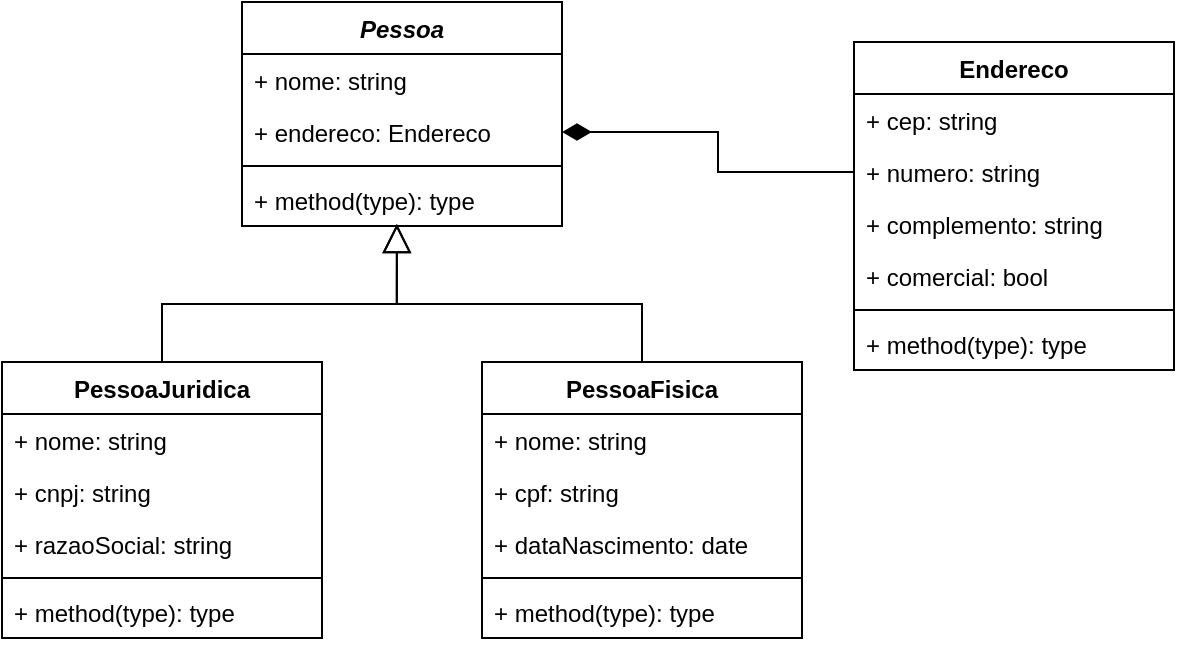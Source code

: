 <mxfile version="16.4.7" type="device"><diagram id="lzNZe7Zg54YiTRg5kbC6" name="Page-1"><mxGraphModel dx="1185" dy="588" grid="1" gridSize="10" guides="1" tooltips="1" connect="1" arrows="1" fold="1" page="1" pageScale="1" pageWidth="827" pageHeight="1169" math="0" shadow="0"><root><mxCell id="0"/><mxCell id="1" parent="0"/><mxCell id="LqHlUMdDjvZuyTLyhpX9-43" style="edgeStyle=orthogonalEdgeStyle;rounded=0;orthogonalLoop=1;jettySize=auto;html=1;entryX=0.484;entryY=0.963;entryDx=0;entryDy=0;entryPerimeter=0;endArrow=block;endFill=0;endSize=12;" edge="1" parent="1" source="LqHlUMdDjvZuyTLyhpX9-1" target="LqHlUMdDjvZuyTLyhpX9-40"><mxGeometry relative="1" as="geometry"/></mxCell><mxCell id="LqHlUMdDjvZuyTLyhpX9-1" value="PessoaJuridica" style="swimlane;fontStyle=1;align=center;verticalAlign=top;childLayout=stackLayout;horizontal=1;startSize=26;horizontalStack=0;resizeParent=1;resizeParentMax=0;resizeLast=0;collapsible=1;marginBottom=0;" vertex="1" parent="1"><mxGeometry x="214" y="180" width="160" height="138" as="geometry"><mxRectangle x="214" y="180" width="120" height="26" as="alternateBounds"/></mxGeometry></mxCell><mxCell id="LqHlUMdDjvZuyTLyhpX9-2" value="+ nome: string" style="text;strokeColor=none;fillColor=none;align=left;verticalAlign=top;spacingLeft=4;spacingRight=4;overflow=hidden;rotatable=0;points=[[0,0.5],[1,0.5]];portConstraint=eastwest;" vertex="1" parent="LqHlUMdDjvZuyTLyhpX9-1"><mxGeometry y="26" width="160" height="26" as="geometry"/></mxCell><mxCell id="LqHlUMdDjvZuyTLyhpX9-18" value="+ cnpj: string" style="text;strokeColor=none;fillColor=none;align=left;verticalAlign=top;spacingLeft=4;spacingRight=4;overflow=hidden;rotatable=0;points=[[0,0.5],[1,0.5]];portConstraint=eastwest;" vertex="1" parent="LqHlUMdDjvZuyTLyhpX9-1"><mxGeometry y="52" width="160" height="26" as="geometry"/></mxCell><mxCell id="LqHlUMdDjvZuyTLyhpX9-13" value="+ razaoSocial: string" style="text;strokeColor=none;fillColor=none;align=left;verticalAlign=top;spacingLeft=4;spacingRight=4;overflow=hidden;rotatable=0;points=[[0,0.5],[1,0.5]];portConstraint=eastwest;" vertex="1" parent="LqHlUMdDjvZuyTLyhpX9-1"><mxGeometry y="78" width="160" height="26" as="geometry"/></mxCell><mxCell id="LqHlUMdDjvZuyTLyhpX9-3" value="" style="line;strokeWidth=1;fillColor=none;align=left;verticalAlign=middle;spacingTop=-1;spacingLeft=3;spacingRight=3;rotatable=0;labelPosition=right;points=[];portConstraint=eastwest;" vertex="1" parent="LqHlUMdDjvZuyTLyhpX9-1"><mxGeometry y="104" width="160" height="8" as="geometry"/></mxCell><mxCell id="LqHlUMdDjvZuyTLyhpX9-4" value="+ method(type): type" style="text;strokeColor=none;fillColor=none;align=left;verticalAlign=top;spacingLeft=4;spacingRight=4;overflow=hidden;rotatable=0;points=[[0,0.5],[1,0.5]];portConstraint=eastwest;" vertex="1" parent="LqHlUMdDjvZuyTLyhpX9-1"><mxGeometry y="112" width="160" height="26" as="geometry"/></mxCell><mxCell id="LqHlUMdDjvZuyTLyhpX9-45" style="edgeStyle=orthogonalEdgeStyle;rounded=0;orthogonalLoop=1;jettySize=auto;html=1;entryX=0.484;entryY=0.962;entryDx=0;entryDy=0;entryPerimeter=0;endArrow=block;endFill=0;endSize=12;" edge="1" parent="1" source="LqHlUMdDjvZuyTLyhpX9-25" target="LqHlUMdDjvZuyTLyhpX9-40"><mxGeometry relative="1" as="geometry"/></mxCell><mxCell id="LqHlUMdDjvZuyTLyhpX9-25" value="PessoaFisica" style="swimlane;fontStyle=1;align=center;verticalAlign=top;childLayout=stackLayout;horizontal=1;startSize=26;horizontalStack=0;resizeParent=1;resizeParentMax=0;resizeLast=0;collapsible=1;marginBottom=0;" vertex="1" parent="1"><mxGeometry x="454" y="180" width="160" height="138" as="geometry"><mxRectangle x="454" y="180" width="110" height="26" as="alternateBounds"/></mxGeometry></mxCell><mxCell id="LqHlUMdDjvZuyTLyhpX9-26" value="+ nome: string" style="text;strokeColor=none;fillColor=none;align=left;verticalAlign=top;spacingLeft=4;spacingRight=4;overflow=hidden;rotatable=0;points=[[0,0.5],[1,0.5]];portConstraint=eastwest;" vertex="1" parent="LqHlUMdDjvZuyTLyhpX9-25"><mxGeometry y="26" width="160" height="26" as="geometry"/></mxCell><mxCell id="LqHlUMdDjvZuyTLyhpX9-27" value="+ cpf: string" style="text;strokeColor=none;fillColor=none;align=left;verticalAlign=top;spacingLeft=4;spacingRight=4;overflow=hidden;rotatable=0;points=[[0,0.5],[1,0.5]];portConstraint=eastwest;" vertex="1" parent="LqHlUMdDjvZuyTLyhpX9-25"><mxGeometry y="52" width="160" height="26" as="geometry"/></mxCell><mxCell id="LqHlUMdDjvZuyTLyhpX9-28" value="+ dataNascimento: date" style="text;strokeColor=none;fillColor=none;align=left;verticalAlign=top;spacingLeft=4;spacingRight=4;overflow=hidden;rotatable=0;points=[[0,0.5],[1,0.5]];portConstraint=eastwest;" vertex="1" parent="LqHlUMdDjvZuyTLyhpX9-25"><mxGeometry y="78" width="160" height="26" as="geometry"/></mxCell><mxCell id="LqHlUMdDjvZuyTLyhpX9-29" value="" style="line;strokeWidth=1;fillColor=none;align=left;verticalAlign=middle;spacingTop=-1;spacingLeft=3;spacingRight=3;rotatable=0;labelPosition=right;points=[];portConstraint=eastwest;" vertex="1" parent="LqHlUMdDjvZuyTLyhpX9-25"><mxGeometry y="104" width="160" height="8" as="geometry"/></mxCell><mxCell id="LqHlUMdDjvZuyTLyhpX9-30" value="+ method(type): type" style="text;strokeColor=none;fillColor=none;align=left;verticalAlign=top;spacingLeft=4;spacingRight=4;overflow=hidden;rotatable=0;points=[[0,0.5],[1,0.5]];portConstraint=eastwest;" vertex="1" parent="LqHlUMdDjvZuyTLyhpX9-25"><mxGeometry y="112" width="160" height="26" as="geometry"/></mxCell><mxCell id="LqHlUMdDjvZuyTLyhpX9-37" value="Pessoa" style="swimlane;fontStyle=3;align=center;verticalAlign=top;childLayout=stackLayout;horizontal=1;startSize=26;horizontalStack=0;resizeParent=1;resizeParentMax=0;resizeLast=0;collapsible=1;marginBottom=0;" vertex="1" parent="1"><mxGeometry x="334" width="160" height="112" as="geometry"/></mxCell><mxCell id="LqHlUMdDjvZuyTLyhpX9-38" value="+ nome: string" style="text;strokeColor=none;fillColor=none;align=left;verticalAlign=top;spacingLeft=4;spacingRight=4;overflow=hidden;rotatable=0;points=[[0,0.5],[1,0.5]];portConstraint=eastwest;" vertex="1" parent="LqHlUMdDjvZuyTLyhpX9-37"><mxGeometry y="26" width="160" height="26" as="geometry"/></mxCell><mxCell id="LqHlUMdDjvZuyTLyhpX9-52" value="+ endereco: Endereco" style="text;strokeColor=none;fillColor=none;align=left;verticalAlign=top;spacingLeft=4;spacingRight=4;overflow=hidden;rotatable=0;points=[[0,0.5],[1,0.5]];portConstraint=eastwest;" vertex="1" parent="LqHlUMdDjvZuyTLyhpX9-37"><mxGeometry y="52" width="160" height="26" as="geometry"/></mxCell><mxCell id="LqHlUMdDjvZuyTLyhpX9-39" value="" style="line;strokeWidth=1;fillColor=none;align=left;verticalAlign=middle;spacingTop=-1;spacingLeft=3;spacingRight=3;rotatable=0;labelPosition=right;points=[];portConstraint=eastwest;" vertex="1" parent="LqHlUMdDjvZuyTLyhpX9-37"><mxGeometry y="78" width="160" height="8" as="geometry"/></mxCell><mxCell id="LqHlUMdDjvZuyTLyhpX9-40" value="+ method(type): type" style="text;strokeColor=none;fillColor=none;align=left;verticalAlign=top;spacingLeft=4;spacingRight=4;overflow=hidden;rotatable=0;points=[[0,0.5],[1,0.5]];portConstraint=eastwest;" vertex="1" parent="LqHlUMdDjvZuyTLyhpX9-37"><mxGeometry y="86" width="160" height="26" as="geometry"/></mxCell><mxCell id="LqHlUMdDjvZuyTLyhpX9-46" value="Endereco" style="swimlane;fontStyle=1;align=center;verticalAlign=top;childLayout=stackLayout;horizontal=1;startSize=26;horizontalStack=0;resizeParent=1;resizeParentMax=0;resizeLast=0;collapsible=1;marginBottom=0;" vertex="1" parent="1"><mxGeometry x="640" y="20" width="160" height="164" as="geometry"><mxRectangle x="454" y="180" width="110" height="26" as="alternateBounds"/></mxGeometry></mxCell><mxCell id="LqHlUMdDjvZuyTLyhpX9-47" value="+ cep: string" style="text;strokeColor=none;fillColor=none;align=left;verticalAlign=top;spacingLeft=4;spacingRight=4;overflow=hidden;rotatable=0;points=[[0,0.5],[1,0.5]];portConstraint=eastwest;" vertex="1" parent="LqHlUMdDjvZuyTLyhpX9-46"><mxGeometry y="26" width="160" height="26" as="geometry"/></mxCell><mxCell id="LqHlUMdDjvZuyTLyhpX9-48" value="+ numero: string" style="text;strokeColor=none;fillColor=none;align=left;verticalAlign=top;spacingLeft=4;spacingRight=4;overflow=hidden;rotatable=0;points=[[0,0.5],[1,0.5]];portConstraint=eastwest;" vertex="1" parent="LqHlUMdDjvZuyTLyhpX9-46"><mxGeometry y="52" width="160" height="26" as="geometry"/></mxCell><mxCell id="LqHlUMdDjvZuyTLyhpX9-54" value="+ complemento: string" style="text;strokeColor=none;fillColor=none;align=left;verticalAlign=top;spacingLeft=4;spacingRight=4;overflow=hidden;rotatable=0;points=[[0,0.5],[1,0.5]];portConstraint=eastwest;" vertex="1" parent="LqHlUMdDjvZuyTLyhpX9-46"><mxGeometry y="78" width="160" height="26" as="geometry"/></mxCell><mxCell id="LqHlUMdDjvZuyTLyhpX9-49" value="+ comercial: bool" style="text;strokeColor=none;fillColor=none;align=left;verticalAlign=top;spacingLeft=4;spacingRight=4;overflow=hidden;rotatable=0;points=[[0,0.5],[1,0.5]];portConstraint=eastwest;" vertex="1" parent="LqHlUMdDjvZuyTLyhpX9-46"><mxGeometry y="104" width="160" height="26" as="geometry"/></mxCell><mxCell id="LqHlUMdDjvZuyTLyhpX9-50" value="" style="line;strokeWidth=1;fillColor=none;align=left;verticalAlign=middle;spacingTop=-1;spacingLeft=3;spacingRight=3;rotatable=0;labelPosition=right;points=[];portConstraint=eastwest;" vertex="1" parent="LqHlUMdDjvZuyTLyhpX9-46"><mxGeometry y="130" width="160" height="8" as="geometry"/></mxCell><mxCell id="LqHlUMdDjvZuyTLyhpX9-51" value="+ method(type): type" style="text;strokeColor=none;fillColor=none;align=left;verticalAlign=top;spacingLeft=4;spacingRight=4;overflow=hidden;rotatable=0;points=[[0,0.5],[1,0.5]];portConstraint=eastwest;" vertex="1" parent="LqHlUMdDjvZuyTLyhpX9-46"><mxGeometry y="138" width="160" height="26" as="geometry"/></mxCell><mxCell id="LqHlUMdDjvZuyTLyhpX9-53" style="edgeStyle=orthogonalEdgeStyle;rounded=0;orthogonalLoop=1;jettySize=auto;html=1;entryX=1;entryY=0.5;entryDx=0;entryDy=0;endArrow=diamondThin;endFill=1;endSize=12;" edge="1" parent="1" source="LqHlUMdDjvZuyTLyhpX9-48" target="LqHlUMdDjvZuyTLyhpX9-52"><mxGeometry relative="1" as="geometry"/></mxCell></root></mxGraphModel></diagram></mxfile>